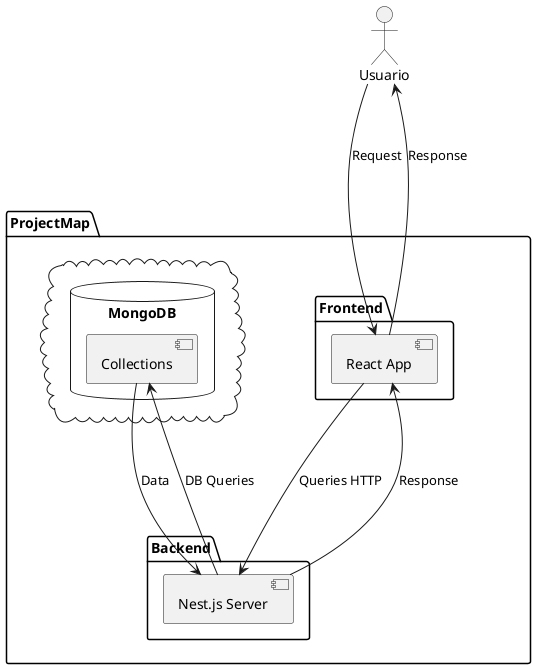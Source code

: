 @startuml projectMap
skinparam componentStyle uml2

:Usuario:

package "ProjectMap" {
  package "Frontend" {
    [React App]
}

cloud {
    database MongoDB {
        [Collections]
    }
}

package "Backend" {
    [Nest.js Server]
}

:Usuario: ---> [React App] : Request
[React App] ---> :Usuario: : Response
[Nest.js Server] ---> [React App]: Response
[React App] ---> [Nest.js Server] : Queries HTTP
[Nest.js Server] ---> [Collections] : DB Queries
[Collections]  --->  [Nest.js Server] : Data
}
@enduml